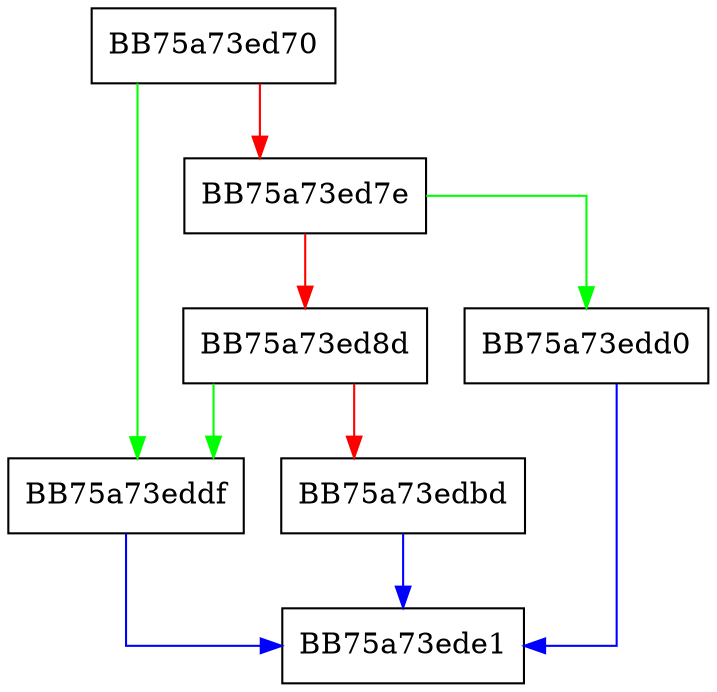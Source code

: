 digraph AllowIdenticalNamesPushEnd {
  node [shape="box"];
  graph [splines=ortho];
  BB75a73ed70 -> BB75a73eddf [color="green"];
  BB75a73ed70 -> BB75a73ed7e [color="red"];
  BB75a73ed7e -> BB75a73edd0 [color="green"];
  BB75a73ed7e -> BB75a73ed8d [color="red"];
  BB75a73ed8d -> BB75a73eddf [color="green"];
  BB75a73ed8d -> BB75a73edbd [color="red"];
  BB75a73edbd -> BB75a73ede1 [color="blue"];
  BB75a73edd0 -> BB75a73ede1 [color="blue"];
  BB75a73eddf -> BB75a73ede1 [color="blue"];
}